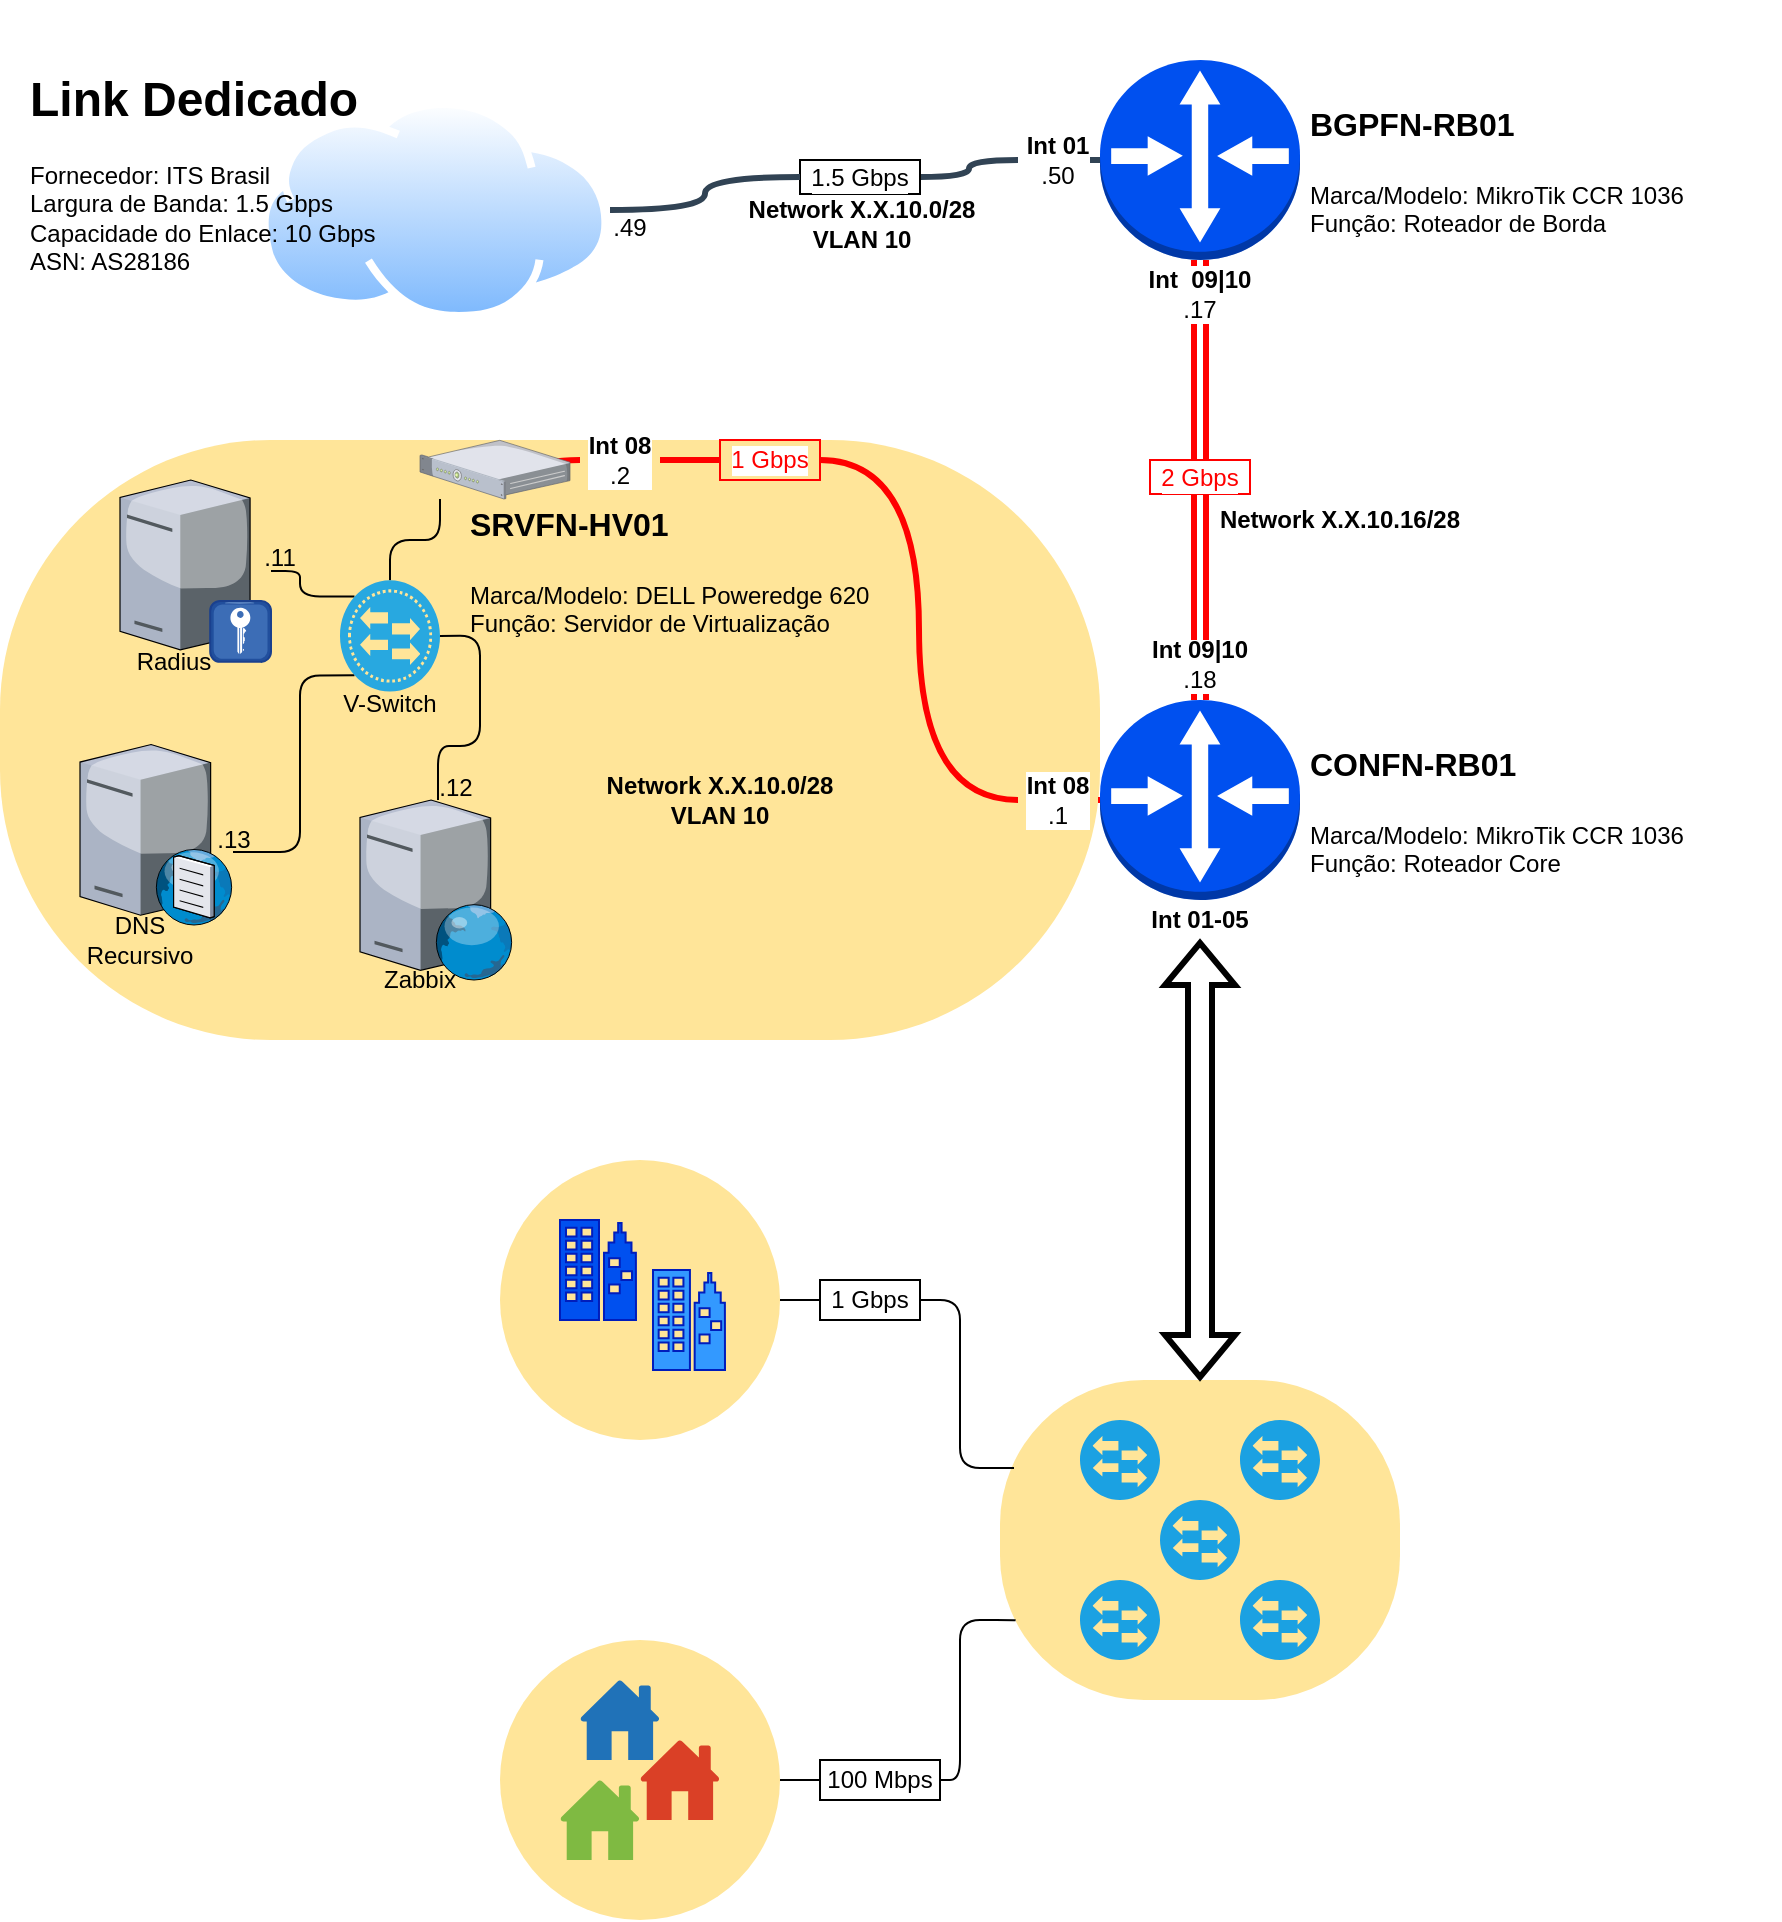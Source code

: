 <mxfile version="12.1.5" type="github" pages="1">
  <diagram id="VNT2iLOKcSL6MWKdi-43" name="Page-1">
    <mxGraphModel dx="1574" dy="851" grid="1" gridSize="10" guides="1" tooltips="1" connect="1" arrows="1" fold="1" page="1" pageScale="1" pageWidth="827" pageHeight="1169" math="0" shadow="0">
      <root>
        <mxCell id="0"/>
        <mxCell id="1" parent="0"/>
        <mxCell id="L07qHpA4tPIu6Sngrlaf-94" value="Grupos" parent="0"/>
        <mxCell id="L07qHpA4tPIu6Sngrlaf-98" value="" style="group" parent="L07qHpA4tPIu6Sngrlaf-94" vertex="1" connectable="0">
          <mxGeometry x="410" y="620" width="400" height="170" as="geometry"/>
        </mxCell>
        <mxCell id="L07qHpA4tPIu6Sngrlaf-97" value="" style="rounded=1;whiteSpace=wrap;html=1;shadow=0;labelBackgroundColor=#ffffff;arcSize=45;fillColor=#FFE599;strokeColor=none;" parent="L07qHpA4tPIu6Sngrlaf-98" vertex="1">
          <mxGeometry x="100" y="70" width="200" height="160" as="geometry"/>
        </mxCell>
        <mxCell id="L07qHpA4tPIu6Sngrlaf-22" value="" style="verticalLabelPosition=bottom;html=1;fillColor=#1ba1e2;verticalAlign=top;points=[[0.145,0.145,0],[0.856,0.145,0],[0.855,0.855,0],[0.145,0.855,0],[0.5,0,0], [1,0.5,0], [0.5,1,0],[0,0.5,0]];pointerEvents=1;align=center;shape=mxgraph.cisco_safe.capability.l2_switching;strokeColor=#006EAF;fontColor=#ffffff;flipH=0;" parent="L07qHpA4tPIu6Sngrlaf-98" vertex="1">
          <mxGeometry x="140" y="170" width="40" height="40" as="geometry"/>
        </mxCell>
        <mxCell id="L07qHpA4tPIu6Sngrlaf-91" value="" style="verticalLabelPosition=bottom;html=1;fillColor=#1ba1e2;verticalAlign=top;points=[[0.145,0.145,0],[0.856,0.145,0],[0.855,0.855,0],[0.145,0.855,0],[0.5,0,0], [1,0.5,0], [0.5,1,0],[0,0.5,0]];pointerEvents=1;align=center;shape=mxgraph.cisco_safe.capability.l2_switching;strokeColor=#006EAF;fontColor=#ffffff;flipH=0;" parent="L07qHpA4tPIu6Sngrlaf-98" vertex="1">
          <mxGeometry x="180" y="130" width="40" height="40" as="geometry"/>
        </mxCell>
        <mxCell id="L07qHpA4tPIu6Sngrlaf-90" value="" style="verticalLabelPosition=bottom;html=1;fillColor=#1ba1e2;verticalAlign=top;points=[[0.145,0.145,0],[0.856,0.145,0],[0.855,0.855,0],[0.145,0.855,0],[0.5,0,0], [1,0.5,0], [0.5,1,0],[0,0.5,0]];pointerEvents=1;align=center;shape=mxgraph.cisco_safe.capability.l2_switching;strokeColor=#006EAF;fontColor=#ffffff;flipH=0;" parent="L07qHpA4tPIu6Sngrlaf-98" vertex="1">
          <mxGeometry x="140" y="90" width="40" height="40" as="geometry"/>
        </mxCell>
        <mxCell id="L07qHpA4tPIu6Sngrlaf-92" value="" style="verticalLabelPosition=bottom;html=1;fillColor=#1ba1e2;verticalAlign=top;points=[[0.145,0.145,0],[0.856,0.145,0],[0.855,0.855,0],[0.145,0.855,0],[0.5,0,0], [1,0.5,0], [0.5,1,0],[0,0.5,0]];pointerEvents=1;align=center;shape=mxgraph.cisco_safe.capability.l2_switching;strokeColor=#006EAF;fontColor=#ffffff;flipH=0;" parent="L07qHpA4tPIu6Sngrlaf-98" vertex="1">
          <mxGeometry x="220" y="90" width="40" height="40" as="geometry"/>
        </mxCell>
        <mxCell id="L07qHpA4tPIu6Sngrlaf-93" value="" style="verticalLabelPosition=bottom;html=1;fillColor=#1ba1e2;verticalAlign=top;points=[[0.145,0.145,0],[0.856,0.145,0],[0.855,0.855,0],[0.145,0.855,0],[0.5,0,0], [1,0.5,0], [0.5,1,0],[0,0.5,0]];pointerEvents=1;align=center;shape=mxgraph.cisco_safe.capability.l2_switching;strokeColor=#006EAF;fontColor=#ffffff;flipH=0;" parent="L07qHpA4tPIu6Sngrlaf-98" vertex="1">
          <mxGeometry x="220" y="170" width="40" height="40" as="geometry"/>
        </mxCell>
        <mxCell id="L07qHpA4tPIu6Sngrlaf-102" value="" style="ellipse;whiteSpace=wrap;html=1;aspect=fixed;shadow=0;labelBackgroundColor=#ffffff;fillColor=#FFE599;strokeColor=none;" parent="L07qHpA4tPIu6Sngrlaf-94" vertex="1">
          <mxGeometry x="260" y="580" width="140" height="140" as="geometry"/>
        </mxCell>
        <mxCell id="L07qHpA4tPIu6Sngrlaf-103" value="" style="ellipse;whiteSpace=wrap;html=1;aspect=fixed;shadow=0;labelBackgroundColor=#ffffff;fillColor=#FFE599;strokeColor=none;" parent="L07qHpA4tPIu6Sngrlaf-94" vertex="1">
          <mxGeometry x="260" y="820" width="140" height="140" as="geometry"/>
        </mxCell>
        <mxCell id="L07qHpA4tPIu6Sngrlaf-12" value="" style="pointerEvents=1;shadow=0;dashed=0;html=1;strokeColor=none;labelPosition=center;verticalLabelPosition=bottom;verticalAlign=top;outlineConnect=0;align=center;shape=mxgraph.office.concepts.home;fillColor=#2072B8;" parent="L07qHpA4tPIu6Sngrlaf-94" vertex="1">
          <mxGeometry x="300" y="840" width="40" height="40" as="geometry"/>
        </mxCell>
        <mxCell id="L07qHpA4tPIu6Sngrlaf-13" value="" style="pointerEvents=1;shadow=0;dashed=0;html=1;strokeColor=none;labelPosition=center;verticalLabelPosition=bottom;verticalAlign=top;outlineConnect=0;align=center;shape=mxgraph.office.concepts.home;fillColor=#DA4026;" parent="L07qHpA4tPIu6Sngrlaf-94" vertex="1">
          <mxGeometry x="330" y="870" width="40" height="40" as="geometry"/>
        </mxCell>
        <mxCell id="L07qHpA4tPIu6Sngrlaf-14" value="" style="pointerEvents=1;shadow=0;dashed=0;html=1;strokeColor=none;labelPosition=center;verticalLabelPosition=bottom;verticalAlign=top;outlineConnect=0;align=center;shape=mxgraph.office.concepts.home;fillColor=#7FBA42;" parent="L07qHpA4tPIu6Sngrlaf-94" vertex="1">
          <mxGeometry x="290" y="890" width="40" height="40" as="geometry"/>
        </mxCell>
        <mxCell id="nwbIhPX5BDSDUk8YW6Fk-15" value="" style="group" vertex="1" connectable="0" parent="L07qHpA4tPIu6Sngrlaf-94">
          <mxGeometry x="10" y="220" width="550" height="330" as="geometry"/>
        </mxCell>
        <mxCell id="nwbIhPX5BDSDUk8YW6Fk-16" value="" style="rounded=1;whiteSpace=wrap;html=1;shadow=0;labelBackgroundColor=#ffffff;arcSize=45;fillColor=#FFE599;strokeColor=none;" vertex="1" parent="nwbIhPX5BDSDUk8YW6Fk-15">
          <mxGeometry width="550" height="300" as="geometry"/>
        </mxCell>
        <mxCell id="L07qHpA4tPIu6Sngrlaf-41" style="edgeStyle=orthogonalEdgeStyle;curved=1;orthogonalLoop=1;jettySize=auto;html=1;exitX=0;exitY=0.5;exitDx=0;exitDy=0;exitPerimeter=0;endArrow=none;endFill=0;strokeColor=#FF0000;strokeWidth=3;" parent="nwbIhPX5BDSDUk8YW6Fk-15" source="nwbIhPX5BDSDUk8YW6Fk-2" target="L07qHpA4tPIu6Sngrlaf-26" edge="1">
          <mxGeometry relative="1" as="geometry"/>
        </mxCell>
        <mxCell id="nwbIhPX5BDSDUk8YW6Fk-66" style="edgeStyle=orthogonalEdgeStyle;rounded=1;orthogonalLoop=1;jettySize=auto;html=1;exitX=0.145;exitY=0.145;exitDx=0;exitDy=0;exitPerimeter=0;endArrow=none;endFill=0;strokeColor=#000000;" edge="1" parent="nwbIhPX5BDSDUk8YW6Fk-15" source="L07qHpA4tPIu6Sngrlaf-42" target="L07qHpA4tPIu6Sngrlaf-24">
          <mxGeometry relative="1" as="geometry"/>
        </mxCell>
        <mxCell id="nwbIhPX5BDSDUk8YW6Fk-68" style="edgeStyle=orthogonalEdgeStyle;rounded=1;orthogonalLoop=1;jettySize=auto;html=1;exitX=0.145;exitY=0.855;exitDx=0;exitDy=0;exitPerimeter=0;endArrow=none;endFill=0;strokeColor=#000000;" edge="1" parent="nwbIhPX5BDSDUk8YW6Fk-15" source="L07qHpA4tPIu6Sngrlaf-42" target="L07qHpA4tPIu6Sngrlaf-8">
          <mxGeometry relative="1" as="geometry">
            <Array as="points">
              <mxPoint x="150" y="118"/>
              <mxPoint x="150" y="206"/>
            </Array>
          </mxGeometry>
        </mxCell>
        <mxCell id="nwbIhPX5BDSDUk8YW6Fk-69" style="edgeStyle=orthogonalEdgeStyle;rounded=1;orthogonalLoop=1;jettySize=auto;html=1;exitX=1;exitY=0.5;exitDx=0;exitDy=0;exitPerimeter=0;endArrow=none;endFill=0;strokeColor=#000000;" edge="1" parent="nwbIhPX5BDSDUk8YW6Fk-15" source="L07qHpA4tPIu6Sngrlaf-42" target="L07qHpA4tPIu6Sngrlaf-10">
          <mxGeometry relative="1" as="geometry">
            <Array as="points">
              <mxPoint x="240" y="98"/>
              <mxPoint x="240" y="153"/>
              <mxPoint x="219" y="153"/>
            </Array>
          </mxGeometry>
        </mxCell>
        <mxCell id="nwbIhPX5BDSDUk8YW6Fk-70" style="edgeStyle=orthogonalEdgeStyle;rounded=1;orthogonalLoop=1;jettySize=auto;html=1;exitX=0.5;exitY=0;exitDx=0;exitDy=0;exitPerimeter=0;endArrow=none;endFill=0;strokeColor=#000000;" edge="1" parent="nwbIhPX5BDSDUk8YW6Fk-15" source="L07qHpA4tPIu6Sngrlaf-42" target="L07qHpA4tPIu6Sngrlaf-26">
          <mxGeometry relative="1" as="geometry">
            <Array as="points">
              <mxPoint x="195" y="50"/>
              <mxPoint x="220" y="50"/>
            </Array>
          </mxGeometry>
        </mxCell>
        <mxCell id="L07qHpA4tPIu6Sngrlaf-42" value="" style="verticalLabelPosition=bottom;html=1;fillColor=#28A8E0;verticalAlign=top;points=[[0.145,0.145,0],[0.856,0.145,0],[0.855,0.855,0],[0.145,0.855,0],[0.5,0,0], [1,0.5,0], [0.5,1,0],[0,0.5,0]];pointerEvents=1;align=center;shape=mxgraph.cisco_safe.capability.virtual_l2_switching;shadow=0;labelBackgroundColor=#ffffff;" parent="nwbIhPX5BDSDUk8YW6Fk-15" vertex="1">
          <mxGeometry x="170" y="70.167" width="50" height="55.556" as="geometry"/>
        </mxCell>
        <mxCell id="L07qHpA4tPIu6Sngrlaf-24" value="" style="verticalLabelPosition=bottom;aspect=fixed;html=1;verticalAlign=top;strokeColor=none;align=center;outlineConnect=0;shape=mxgraph.citrix.radius_server;" parent="nwbIhPX5BDSDUk8YW6Fk-15" vertex="1">
          <mxGeometry x="60" y="20" width="75.5" height="91" as="geometry"/>
        </mxCell>
        <mxCell id="L07qHpA4tPIu6Sngrlaf-10" value="" style="verticalLabelPosition=bottom;aspect=fixed;html=1;verticalAlign=top;strokeColor=none;align=center;outlineConnect=0;shape=mxgraph.citrix.web_server;" parent="nwbIhPX5BDSDUk8YW6Fk-15" vertex="1">
          <mxGeometry x="180" y="180" width="76.5" height="90" as="geometry"/>
        </mxCell>
        <mxCell id="L07qHpA4tPIu6Sngrlaf-8" value="" style="verticalLabelPosition=bottom;aspect=fixed;html=1;verticalAlign=top;strokeColor=none;align=center;outlineConnect=0;shape=mxgraph.citrix.dns_server;" parent="nwbIhPX5BDSDUk8YW6Fk-15" vertex="1">
          <mxGeometry x="40" y="150" width="76.5" height="92.5" as="geometry"/>
        </mxCell>
        <mxCell id="L07qHpA4tPIu6Sngrlaf-26" value="" style="verticalLabelPosition=bottom;aspect=fixed;html=1;verticalAlign=top;strokeColor=none;align=center;outlineConnect=0;shape=mxgraph.citrix.1u_2u_server;" parent="nwbIhPX5BDSDUk8YW6Fk-15" vertex="1">
          <mxGeometry x="210" y="0.167" width="75" height="29.325" as="geometry"/>
        </mxCell>
        <mxCell id="nwbIhPX5BDSDUk8YW6Fk-2" value="&lt;b&gt;Int 08&lt;/b&gt;&lt;br&gt;.2" style="text;html=1;strokeColor=none;fillColor=none;align=center;verticalAlign=middle;whiteSpace=wrap;rounded=0;shadow=0;labelBackgroundColor=#ffffff;" vertex="1" parent="nwbIhPX5BDSDUk8YW6Fk-15">
          <mxGeometry x="290" width="40" height="20" as="geometry"/>
        </mxCell>
        <mxCell id="nwbIhPX5BDSDUk8YW6Fk-48" value="&lt;h1&gt;&lt;font style=&quot;font-size: 16px&quot;&gt;SRVFN-HV01&lt;/font&gt;&lt;/h1&gt;&lt;div&gt;&lt;font style=&quot;font-size: 12px&quot;&gt;Marca/Modelo: DELL Poweredge 620&lt;/font&gt;&lt;/div&gt;&lt;div&gt;&lt;font style=&quot;font-size: 12px&quot;&gt;Função: Servidor de Virtualização&lt;/font&gt;&lt;/div&gt;&lt;div&gt;&lt;font style=&quot;font-size: 12px&quot;&gt;&lt;br&gt;&lt;/font&gt;&lt;/div&gt;" style="text;html=1;strokeColor=none;fillColor=none;spacing=5;spacingTop=-20;whiteSpace=wrap;overflow=hidden;rounded=0;" vertex="1" parent="nwbIhPX5BDSDUk8YW6Fk-15">
          <mxGeometry x="230" y="20" width="240" height="110" as="geometry"/>
        </mxCell>
        <mxCell id="nwbIhPX5BDSDUk8YW6Fk-49" value="DNS&lt;br&gt;Recursivo" style="text;html=1;strokeColor=none;fillColor=none;align=center;verticalAlign=middle;whiteSpace=wrap;rounded=0;" vertex="1" parent="nwbIhPX5BDSDUk8YW6Fk-15">
          <mxGeometry x="50" y="240" width="40" height="20" as="geometry"/>
        </mxCell>
        <mxCell id="nwbIhPX5BDSDUk8YW6Fk-50" value="Radius" style="text;html=1;strokeColor=none;fillColor=none;align=center;verticalAlign=middle;whiteSpace=wrap;rounded=0;" vertex="1" parent="nwbIhPX5BDSDUk8YW6Fk-15">
          <mxGeometry x="67" y="101" width="40" height="20" as="geometry"/>
        </mxCell>
        <mxCell id="nwbIhPX5BDSDUk8YW6Fk-51" value="Zabbix" style="text;html=1;strokeColor=none;fillColor=none;align=center;verticalAlign=middle;whiteSpace=wrap;rounded=0;" vertex="1" parent="nwbIhPX5BDSDUk8YW6Fk-15">
          <mxGeometry x="190" y="260" width="40" height="20" as="geometry"/>
        </mxCell>
        <mxCell id="nwbIhPX5BDSDUk8YW6Fk-65" value="V-Switch" style="text;html=1;strokeColor=none;fillColor=none;align=center;verticalAlign=middle;whiteSpace=wrap;rounded=0;" vertex="1" parent="nwbIhPX5BDSDUk8YW6Fk-15">
          <mxGeometry x="170" y="122" width="50" height="20" as="geometry"/>
        </mxCell>
        <mxCell id="nwbIhPX5BDSDUk8YW6Fk-77" value=".13" style="text;html=1;strokeColor=none;fillColor=none;align=center;verticalAlign=middle;whiteSpace=wrap;rounded=0;" vertex="1" parent="nwbIhPX5BDSDUk8YW6Fk-15">
          <mxGeometry x="97" y="190" width="40" height="20" as="geometry"/>
        </mxCell>
        <mxCell id="nwbIhPX5BDSDUk8YW6Fk-79" value=".12" style="text;html=1;strokeColor=none;fillColor=none;align=center;verticalAlign=middle;whiteSpace=wrap;rounded=0;" vertex="1" parent="nwbIhPX5BDSDUk8YW6Fk-15">
          <mxGeometry x="208" y="164" width="40" height="20" as="geometry"/>
        </mxCell>
        <mxCell id="nwbIhPX5BDSDUk8YW6Fk-71" value="Network X.X.10.0/28&lt;br&gt;VLAN 10" style="text;html=1;strokeColor=none;fillColor=none;align=center;verticalAlign=middle;whiteSpace=wrap;rounded=0;fontStyle=1" vertex="1" parent="nwbIhPX5BDSDUk8YW6Fk-15">
          <mxGeometry x="280" y="170" width="160" height="20" as="geometry"/>
        </mxCell>
        <mxCell id="nwbIhPX5BDSDUk8YW6Fk-82" value=".11" style="text;html=1;strokeColor=none;fillColor=none;align=center;verticalAlign=middle;whiteSpace=wrap;rounded=0;" vertex="1" parent="nwbIhPX5BDSDUk8YW6Fk-15">
          <mxGeometry x="120" y="49" width="40" height="20" as="geometry"/>
        </mxCell>
        <mxCell id="L07qHpA4tPIu6Sngrlaf-20" value="Conexões" parent="0"/>
        <mxCell id="L07qHpA4tPIu6Sngrlaf-35" style="edgeStyle=orthogonalEdgeStyle;orthogonalLoop=1;jettySize=auto;html=1;entryX=0;entryY=0.5;entryDx=0;entryDy=0;entryPerimeter=0;endArrow=none;endFill=0;strokeWidth=3;fillColor=#647687;strokeColor=#314354;curved=1;" parent="L07qHpA4tPIu6Sngrlaf-20" source="L07qHpA4tPIu6Sngrlaf-73" target="L07qHpA4tPIu6Sngrlaf-21" edge="1">
          <mxGeometry relative="1" as="geometry"/>
        </mxCell>
        <mxCell id="L07qHpA4tPIu6Sngrlaf-37" style="edgeStyle=orthogonalEdgeStyle;rounded=1;orthogonalLoop=1;jettySize=auto;html=1;exitX=0.5;exitY=1;exitDx=0;exitDy=0;exitPerimeter=0;entryX=0.5;entryY=0;entryDx=0;entryDy=0;entryPerimeter=0;endArrow=none;endFill=0;strokeColor=#FF0000;strokeWidth=3;shape=link;" parent="L07qHpA4tPIu6Sngrlaf-20" source="L07qHpA4tPIu6Sngrlaf-85" target="L07qHpA4tPIu6Sngrlaf-33" edge="1">
          <mxGeometry relative="1" as="geometry"/>
        </mxCell>
        <mxCell id="L07qHpA4tPIu6Sngrlaf-73" value="&lt;b&gt;Int 01&lt;/b&gt;&lt;br&gt;.50" style="text;html=1;strokeColor=none;fillColor=none;align=center;verticalAlign=middle;whiteSpace=wrap;rounded=0;shadow=0;labelBackgroundColor=#ffffff;" parent="L07qHpA4tPIu6Sngrlaf-20" vertex="1">
          <mxGeometry x="519" y="70" width="40" height="20" as="geometry"/>
        </mxCell>
        <mxCell id="L07qHpA4tPIu6Sngrlaf-74" style="edgeStyle=orthogonalEdgeStyle;orthogonalLoop=1;jettySize=auto;html=1;entryX=0;entryY=0.5;entryDx=0;entryDy=0;entryPerimeter=0;endArrow=none;endFill=0;strokeWidth=3;fillColor=#647687;strokeColor=#314354;curved=1;" parent="L07qHpA4tPIu6Sngrlaf-20" source="nwbIhPX5BDSDUk8YW6Fk-31" target="L07qHpA4tPIu6Sngrlaf-73" edge="1">
          <mxGeometry relative="1" as="geometry">
            <mxPoint x="354.999" y="104.714" as="sourcePoint"/>
            <mxPoint x="560.286" y="80.429" as="targetPoint"/>
          </mxGeometry>
        </mxCell>
        <mxCell id="L07qHpA4tPIu6Sngrlaf-87" style="edgeStyle=orthogonalEdgeStyle;rounded=1;orthogonalLoop=1;jettySize=auto;html=1;endArrow=none;endFill=0;strokeColor=#FF0000;strokeWidth=3;shape=link;exitX=0.5;exitY=1;exitDx=0;exitDy=0;exitPerimeter=0;" parent="L07qHpA4tPIu6Sngrlaf-20" source="L07qHpA4tPIu6Sngrlaf-85" edge="1">
          <mxGeometry relative="1" as="geometry">
            <mxPoint x="610" y="278" as="sourcePoint"/>
            <mxPoint x="610" y="327" as="targetPoint"/>
          </mxGeometry>
        </mxCell>
        <mxCell id="L07qHpA4tPIu6Sngrlaf-100" style="edgeStyle=none;shape=flexArrow;rounded=0;orthogonalLoop=1;jettySize=auto;html=1;exitX=0.5;exitY=0;exitDx=0;exitDy=0;startArrow=none;startFill=0;endArrow=none;endFill=0;strokeColor=#000000;strokeWidth=3;entryX=0.5;entryY=1;entryDx=0;entryDy=0;entryPerimeter=0;" parent="L07qHpA4tPIu6Sngrlaf-20" source="L07qHpA4tPIu6Sngrlaf-88" target="L07qHpA4tPIu6Sngrlaf-33" edge="1">
          <mxGeometry relative="1" as="geometry">
            <mxPoint x="610" y="585.5" as="targetPoint"/>
          </mxGeometry>
        </mxCell>
        <mxCell id="nwbIhPX5BDSDUk8YW6Fk-3" style="edgeStyle=orthogonalEdgeStyle;curved=1;orthogonalLoop=1;jettySize=auto;html=1;exitX=0;exitY=0.5;exitDx=0;exitDy=0;exitPerimeter=0;endArrow=none;endFill=0;strokeColor=#FF0000;strokeWidth=3;" edge="1" parent="L07qHpA4tPIu6Sngrlaf-20" source="nwbIhPX5BDSDUk8YW6Fk-4" target="nwbIhPX5BDSDUk8YW6Fk-2">
          <mxGeometry relative="1" as="geometry">
            <mxPoint x="420" y="505" as="sourcePoint"/>
            <mxPoint x="220" y="551" as="targetPoint"/>
          </mxGeometry>
        </mxCell>
        <mxCell id="nwbIhPX5BDSDUk8YW6Fk-4" value="&lt;font color=&quot;#ff0000&quot;&gt;1 Gbps&lt;/font&gt;" style="text;html=1;strokeColor=#FF0000;fillColor=none;align=center;verticalAlign=middle;whiteSpace=wrap;rounded=0;shadow=0;labelBackgroundColor=#ffffff;" vertex="1" parent="L07qHpA4tPIu6Sngrlaf-20">
          <mxGeometry x="370" y="220" width="50" height="20" as="geometry"/>
        </mxCell>
        <mxCell id="nwbIhPX5BDSDUk8YW6Fk-5" style="edgeStyle=orthogonalEdgeStyle;curved=1;orthogonalLoop=1;jettySize=auto;html=1;endArrow=none;endFill=0;strokeColor=#FF0000;strokeWidth=3;entryX=1;entryY=0.5;entryDx=0;entryDy=0;" edge="1" parent="L07qHpA4tPIu6Sngrlaf-20" source="L07qHpA4tPIu6Sngrlaf-79" target="nwbIhPX5BDSDUk8YW6Fk-4">
          <mxGeometry relative="1" as="geometry">
            <mxPoint x="440" y="495" as="sourcePoint"/>
            <mxPoint x="270" y="560" as="targetPoint"/>
          </mxGeometry>
        </mxCell>
        <mxCell id="L07qHpA4tPIu6Sngrlaf-79" value="&lt;b&gt;Int 08&lt;/b&gt;&lt;br&gt;.1" style="text;html=1;strokeColor=none;fillColor=none;align=center;verticalAlign=middle;whiteSpace=wrap;rounded=0;shadow=0;labelBackgroundColor=#ffffff;" parent="L07qHpA4tPIu6Sngrlaf-20" vertex="1">
          <mxGeometry x="519" y="390" width="40" height="20" as="geometry"/>
        </mxCell>
        <mxCell id="nwbIhPX5BDSDUk8YW6Fk-8" style="edgeStyle=orthogonalEdgeStyle;curved=1;orthogonalLoop=1;jettySize=auto;html=1;endArrow=none;endFill=0;strokeColor=#FF0000;strokeWidth=3;" edge="1" parent="L07qHpA4tPIu6Sngrlaf-20" source="L07qHpA4tPIu6Sngrlaf-33" target="L07qHpA4tPIu6Sngrlaf-79">
          <mxGeometry relative="1" as="geometry">
            <mxPoint x="560" y="400" as="sourcePoint"/>
            <mxPoint x="430" y="430" as="targetPoint"/>
            <Array as="points">
              <mxPoint x="550" y="400"/>
              <mxPoint x="550" y="400"/>
            </Array>
          </mxGeometry>
        </mxCell>
        <mxCell id="L07qHpA4tPIu6Sngrlaf-88" value="&lt;b&gt;Int 01-05&lt;br&gt;&lt;/b&gt;" style="text;html=1;strokeColor=none;fillColor=none;align=center;verticalAlign=middle;whiteSpace=wrap;rounded=0;shadow=0;labelBackgroundColor=#ffffff;" parent="L07qHpA4tPIu6Sngrlaf-20" vertex="1">
          <mxGeometry x="580" y="450" width="60" height="20" as="geometry"/>
        </mxCell>
        <mxCell id="nwbIhPX5BDSDUk8YW6Fk-13" style="edgeStyle=none;shape=flexArrow;rounded=0;orthogonalLoop=1;jettySize=auto;html=1;exitX=0.5;exitY=0;exitDx=0;exitDy=0;startArrow=block;startFill=0;endArrow=block;endFill=0;strokeColor=#000000;strokeWidth=3;entryX=0.5;entryY=1;entryDx=0;entryDy=0;entryPerimeter=0;" edge="1" parent="L07qHpA4tPIu6Sngrlaf-20" source="L07qHpA4tPIu6Sngrlaf-97" target="L07qHpA4tPIu6Sngrlaf-88">
          <mxGeometry relative="1" as="geometry">
            <mxPoint x="610" y="630" as="sourcePoint"/>
            <mxPoint x="610" y="430" as="targetPoint"/>
          </mxGeometry>
        </mxCell>
        <mxCell id="nwbIhPX5BDSDUk8YW6Fk-22" value="&lt;font color=&quot;#ff0000&quot;&gt;2 Gbps&lt;/font&gt;" style="text;html=1;strokeColor=#FF0000;fillColor=none;align=center;verticalAlign=middle;whiteSpace=wrap;rounded=0;shadow=0;labelBackgroundColor=#ffffff;" vertex="1" parent="L07qHpA4tPIu6Sngrlaf-20">
          <mxGeometry x="585" y="230" width="50" height="17" as="geometry"/>
        </mxCell>
        <mxCell id="nwbIhPX5BDSDUk8YW6Fk-23" style="edgeStyle=orthogonalEdgeStyle;rounded=1;orthogonalLoop=1;jettySize=auto;html=1;entryX=0.5;entryY=0;entryDx=0;entryDy=0;entryPerimeter=0;endArrow=none;endFill=0;strokeColor=#FF0000;strokeWidth=3;shape=link;exitX=0.5;exitY=1;exitDx=0;exitDy=0;exitPerimeter=0;" edge="1" parent="L07qHpA4tPIu6Sngrlaf-20" source="L07qHpA4tPIu6Sngrlaf-76" target="nwbIhPX5BDSDUk8YW6Fk-22">
          <mxGeometry relative="1" as="geometry">
            <mxPoint x="610" y="130" as="sourcePoint"/>
            <mxPoint x="610" y="300" as="targetPoint"/>
          </mxGeometry>
        </mxCell>
        <mxCell id="L07qHpA4tPIu6Sngrlaf-76" value="&lt;b&gt;Int&amp;nbsp; 09|10&lt;/b&gt;&lt;br&gt;.17" style="text;html=1;strokeColor=none;fillColor=none;align=center;verticalAlign=middle;whiteSpace=wrap;rounded=0;shadow=0;labelBackgroundColor=#ffffff;" parent="L07qHpA4tPIu6Sngrlaf-20" vertex="1">
          <mxGeometry x="580" y="133" width="60" height="27" as="geometry"/>
        </mxCell>
        <mxCell id="nwbIhPX5BDSDUk8YW6Fk-24" style="edgeStyle=orthogonalEdgeStyle;rounded=1;orthogonalLoop=1;jettySize=auto;html=1;entryX=0.5;entryY=0;entryDx=0;entryDy=0;entryPerimeter=0;endArrow=none;endFill=0;strokeColor=#FF0000;strokeWidth=3;shape=link;exitX=0.5;exitY=1;exitDx=0;exitDy=0;exitPerimeter=0;" edge="1" parent="L07qHpA4tPIu6Sngrlaf-20" source="L07qHpA4tPIu6Sngrlaf-21" target="L07qHpA4tPIu6Sngrlaf-76">
          <mxGeometry relative="1" as="geometry">
            <mxPoint x="610.238" y="130" as="sourcePoint"/>
            <mxPoint x="615" y="200" as="targetPoint"/>
          </mxGeometry>
        </mxCell>
        <mxCell id="nwbIhPX5BDSDUk8YW6Fk-31" value="1.5 Gbps" style="text;html=1;strokeColor=#000000;fillColor=none;align=center;verticalAlign=middle;whiteSpace=wrap;rounded=0;shadow=0;labelBackgroundColor=#ffffff;" vertex="1" parent="L07qHpA4tPIu6Sngrlaf-20">
          <mxGeometry x="410" y="80" width="60" height="17" as="geometry"/>
        </mxCell>
        <mxCell id="nwbIhPX5BDSDUk8YW6Fk-32" style="edgeStyle=orthogonalEdgeStyle;orthogonalLoop=1;jettySize=auto;html=1;entryX=0;entryY=0.5;entryDx=0;entryDy=0;entryPerimeter=0;endArrow=none;endFill=0;strokeWidth=3;fillColor=#647687;strokeColor=#314354;curved=1;" edge="1" parent="L07qHpA4tPIu6Sngrlaf-20" source="L07qHpA4tPIu6Sngrlaf-31" target="nwbIhPX5BDSDUk8YW6Fk-31">
          <mxGeometry relative="1" as="geometry">
            <mxPoint x="355.0" y="105.069" as="sourcePoint"/>
            <mxPoint x="510.345" y="80.241" as="targetPoint"/>
          </mxGeometry>
        </mxCell>
        <mxCell id="L07qHpA4tPIu6Sngrlaf-85" value="&lt;b&gt;Int&amp;nbsp;09|10&lt;/b&gt;&lt;br&gt;.18" style="text;html=1;strokeColor=none;fillColor=none;align=center;verticalAlign=middle;whiteSpace=wrap;rounded=0;shadow=0;labelBackgroundColor=#ffffff;" parent="L07qHpA4tPIu6Sngrlaf-20" vertex="1">
          <mxGeometry x="590" y="320" width="40" height="24" as="geometry"/>
        </mxCell>
        <mxCell id="nwbIhPX5BDSDUk8YW6Fk-87" style="edgeStyle=orthogonalEdgeStyle;rounded=1;orthogonalLoop=1;jettySize=auto;html=1;endArrow=none;endFill=0;strokeColor=#FF0000;strokeWidth=3;shape=link;exitX=0.5;exitY=1;exitDx=0;exitDy=0;exitPerimeter=0;" edge="1" parent="L07qHpA4tPIu6Sngrlaf-20" source="nwbIhPX5BDSDUk8YW6Fk-22" target="L07qHpA4tPIu6Sngrlaf-85">
          <mxGeometry relative="1" as="geometry">
            <mxPoint x="610.047" y="247.047" as="sourcePoint"/>
            <mxPoint x="610" y="327" as="targetPoint"/>
          </mxGeometry>
        </mxCell>
        <mxCell id="L07qHpA4tPIu6Sngrlaf-2" value="Equipamentos" parent="0"/>
        <mxCell id="L07qHpA4tPIu6Sngrlaf-19" value="" style="verticalLabelPosition=bottom;html=1;verticalAlign=top;align=center;strokeColor=#001DBC;fillColor=#3399FF;shape=mxgraph.azure.enterprise;pointerEvents=1;shadow=0;labelBackgroundColor=none;fontColor=#ffffff;" parent="L07qHpA4tPIu6Sngrlaf-2" vertex="1">
          <mxGeometry x="336.5" y="635" width="36" height="50" as="geometry"/>
        </mxCell>
        <object label="" placeholders="1" ROTEADOR="Mikrotik CCR1036" id="L07qHpA4tPIu6Sngrlaf-21">
          <mxCell style="outlineConnect=0;dashed=0;verticalLabelPosition=bottom;verticalAlign=top;align=center;html=1;shape=mxgraph.aws3.router;fillColor=#0050ef;strokeColor=#001DBC;fontColor=#ffffff;labelBorderColor=none;labelBackgroundColor=none;shadow=0;noLabel=0;" parent="L07qHpA4tPIu6Sngrlaf-2" vertex="1">
            <mxGeometry x="560" y="30" width="100" height="100" as="geometry"/>
          </mxCell>
        </object>
        <object label="" placeholders="1" ROTEADOR="Mikrotik CCR1036" id="L07qHpA4tPIu6Sngrlaf-33">
          <mxCell style="outlineConnect=0;dashed=0;verticalLabelPosition=bottom;verticalAlign=top;align=center;html=1;shape=mxgraph.aws3.router;fillColor=#0050ef;strokeColor=#001DBC;fontColor=#ffffff;labelBorderColor=none;labelBackgroundColor=none;shadow=0;noLabel=0;" parent="L07qHpA4tPIu6Sngrlaf-2" vertex="1">
            <mxGeometry x="560" y="350" width="100" height="100" as="geometry"/>
          </mxCell>
        </object>
        <mxCell id="L07qHpA4tPIu6Sngrlaf-36" value="" style="group" parent="L07qHpA4tPIu6Sngrlaf-2" vertex="1" connectable="0">
          <mxGeometry x="140" width="220" height="160" as="geometry"/>
        </mxCell>
        <mxCell id="L07qHpA4tPIu6Sngrlaf-31" value="" style="aspect=fixed;perimeter=ellipsePerimeter;html=1;align=center;shadow=0;dashed=0;spacingTop=3;image;image=img/lib/active_directory/internet_cloud.svg;" parent="L07qHpA4tPIu6Sngrlaf-36" vertex="1">
          <mxGeometry y="50" width="175" height="110" as="geometry"/>
        </mxCell>
        <mxCell id="L07qHpA4tPIu6Sngrlaf-32" value="" style="shape=image;imageAspect=0;aspect=fixed;verticalLabelPosition=bottom;verticalAlign=top;image=https://youcast.tv.br/wp-content/uploads/2018/04/itsBrasil-01.png;" parent="L07qHpA4tPIu6Sngrlaf-36" vertex="1">
          <mxGeometry x="60" width="160" height="160" as="geometry"/>
        </mxCell>
        <mxCell id="nwbIhPX5BDSDUk8YW6Fk-75" value=".49" style="text;html=1;strokeColor=none;fillColor=none;align=center;verticalAlign=middle;whiteSpace=wrap;rounded=0;" vertex="1" parent="L07qHpA4tPIu6Sngrlaf-36">
          <mxGeometry x="165" y="104" width="40" height="20" as="geometry"/>
        </mxCell>
        <mxCell id="L07qHpA4tPIu6Sngrlaf-101" value="" style="verticalLabelPosition=bottom;html=1;verticalAlign=top;align=center;strokeColor=#001DBC;fillColor=#0050ef;shape=mxgraph.azure.enterprise;pointerEvents=1;shadow=0;labelBackgroundColor=none;fontColor=#ffffff;" parent="L07qHpA4tPIu6Sngrlaf-2" vertex="1">
          <mxGeometry x="290" y="610" width="38" height="50" as="geometry"/>
        </mxCell>
        <mxCell id="nwbIhPX5BDSDUk8YW6Fk-19" style="edgeStyle=orthogonalEdgeStyle;rounded=1;orthogonalLoop=1;jettySize=auto;html=1;exitX=0;exitY=0.5;exitDx=0;exitDy=0;entryX=1;entryY=0.5;entryDx=0;entryDy=0;endArrow=none;endFill=0;" edge="1" parent="L07qHpA4tPIu6Sngrlaf-2" source="nwbIhPX5BDSDUk8YW6Fk-36" target="L07qHpA4tPIu6Sngrlaf-102">
          <mxGeometry relative="1" as="geometry"/>
        </mxCell>
        <mxCell id="nwbIhPX5BDSDUk8YW6Fk-33" value="&lt;h1&gt;&lt;font style=&quot;font-size: 16px&quot;&gt;BGPFN-RB01&lt;/font&gt;&lt;/h1&gt;&lt;div&gt;&lt;font style=&quot;font-size: 12px&quot;&gt;Marca/Modelo: MikroTik CCR 1036&lt;/font&gt;&lt;/div&gt;&lt;div&gt;&lt;font style=&quot;font-size: 12px&quot;&gt;Função: Roteador de Borda&lt;/font&gt;&lt;/div&gt;&lt;div&gt;&lt;font style=&quot;font-size: 12px&quot;&gt;&lt;br&gt;&lt;/font&gt;&lt;/div&gt;" style="text;html=1;strokeColor=none;fillColor=none;spacing=5;spacingTop=-20;whiteSpace=wrap;overflow=hidden;rounded=0;" vertex="1" parent="L07qHpA4tPIu6Sngrlaf-2">
          <mxGeometry x="660" y="40" width="240" height="110" as="geometry"/>
        </mxCell>
        <mxCell id="nwbIhPX5BDSDUk8YW6Fk-34" value="&lt;h1&gt;&lt;font style=&quot;font-size: 16px&quot;&gt;CONFN-RB01&lt;/font&gt;&lt;/h1&gt;&lt;div&gt;&lt;font style=&quot;font-size: 12px&quot;&gt;Marca/Modelo: MikroTik CCR 1036&lt;/font&gt;&lt;/div&gt;&lt;div&gt;&lt;font style=&quot;font-size: 12px&quot;&gt;Função: Roteador Core&lt;br&gt;&lt;br&gt;&lt;/font&gt;&lt;/div&gt;&lt;div&gt;&lt;font style=&quot;font-size: 12px&quot;&gt;&lt;br&gt;&lt;/font&gt;&lt;/div&gt;" style="text;html=1;strokeColor=none;fillColor=none;spacing=5;spacingTop=-20;whiteSpace=wrap;overflow=hidden;rounded=0;" vertex="1" parent="L07qHpA4tPIu6Sngrlaf-2">
          <mxGeometry x="660" y="360" width="240" height="80" as="geometry"/>
        </mxCell>
        <mxCell id="nwbIhPX5BDSDUk8YW6Fk-36" value="1 Gbps" style="text;html=1;strokeColor=#000000;fillColor=none;align=center;verticalAlign=middle;whiteSpace=wrap;rounded=0;shadow=0;labelBackgroundColor=#ffffff;" vertex="1" parent="L07qHpA4tPIu6Sngrlaf-2">
          <mxGeometry x="420" y="640" width="50" height="20" as="geometry"/>
        </mxCell>
        <mxCell id="nwbIhPX5BDSDUk8YW6Fk-39" style="edgeStyle=orthogonalEdgeStyle;rounded=1;orthogonalLoop=1;jettySize=auto;html=1;exitX=0.035;exitY=0.275;exitDx=0;exitDy=0;entryX=1;entryY=0.5;entryDx=0;entryDy=0;endArrow=none;endFill=0;exitPerimeter=0;" edge="1" parent="L07qHpA4tPIu6Sngrlaf-2" source="L07qHpA4tPIu6Sngrlaf-97" target="nwbIhPX5BDSDUk8YW6Fk-36">
          <mxGeometry relative="1" as="geometry">
            <mxPoint x="517.023" y="693.93" as="sourcePoint"/>
            <mxPoint x="400.047" y="649.977" as="targetPoint"/>
          </mxGeometry>
        </mxCell>
        <mxCell id="nwbIhPX5BDSDUk8YW6Fk-42" style="edgeStyle=orthogonalEdgeStyle;rounded=1;orthogonalLoop=1;jettySize=auto;html=1;exitX=1;exitY=0.5;exitDx=0;exitDy=0;endArrow=none;endFill=0;strokeColor=#000000;" edge="1" parent="L07qHpA4tPIu6Sngrlaf-2" source="L07qHpA4tPIu6Sngrlaf-103">
          <mxGeometry relative="1" as="geometry">
            <mxPoint x="399.714" y="890.143" as="sourcePoint"/>
            <mxPoint x="420" y="890" as="targetPoint"/>
          </mxGeometry>
        </mxCell>
        <mxCell id="L07qHpA4tPIu6Sngrlaf-72" value="Portas/Link" parent="0"/>
        <mxCell id="nwbIhPX5BDSDUk8YW6Fk-1" value="Endereçamento" parent="0"/>
        <mxCell id="nwbIhPX5BDSDUk8YW6Fk-80" style="edgeStyle=orthogonalEdgeStyle;rounded=1;orthogonalLoop=1;jettySize=auto;html=1;exitX=1;exitY=0.5;exitDx=0;exitDy=0;endArrow=none;endFill=0;strokeColor=#000000;entryX=0.039;entryY=0.751;entryDx=0;entryDy=0;entryPerimeter=0;" edge="1" parent="nwbIhPX5BDSDUk8YW6Fk-1" source="nwbIhPX5BDSDUk8YW6Fk-40" target="L07qHpA4tPIu6Sngrlaf-97">
          <mxGeometry relative="1" as="geometry">
            <mxPoint x="518" y="811" as="targetPoint"/>
            <Array as="points">
              <mxPoint x="490" y="890"/>
              <mxPoint x="490" y="810"/>
              <mxPoint x="516" y="810"/>
            </Array>
          </mxGeometry>
        </mxCell>
        <mxCell id="nwbIhPX5BDSDUk8YW6Fk-40" value="100 Mbps" style="text;html=1;strokeColor=#000000;fillColor=none;align=center;verticalAlign=middle;whiteSpace=wrap;rounded=0;shadow=0;labelBackgroundColor=#ffffff;comic=0;glass=0;" vertex="1" parent="nwbIhPX5BDSDUk8YW6Fk-1">
          <mxGeometry x="420" y="880" width="60" height="20" as="geometry"/>
        </mxCell>
        <mxCell id="nwbIhPX5BDSDUk8YW6Fk-81" value="Network X.X.10.0/28&lt;br&gt;VLAN 10" style="text;html=1;strokeColor=none;fillColor=none;align=center;verticalAlign=middle;whiteSpace=wrap;rounded=0;fontStyle=1" vertex="1" parent="nwbIhPX5BDSDUk8YW6Fk-1">
          <mxGeometry x="361" y="102" width="160" height="20" as="geometry"/>
        </mxCell>
        <mxCell id="nwbIhPX5BDSDUk8YW6Fk-84" value="&lt;h1&gt;Link Dedicado&lt;/h1&gt;&lt;p&gt;Fornecedor: ITS Brasil&lt;br&gt;Largura de Banda: 1.5 Gbps&lt;br&gt;Capacidade do Enlace: 10 Gbps&lt;br&gt;ASN: AS28186&lt;/p&gt;" style="text;html=1;strokeColor=none;fillColor=none;spacing=5;spacingTop=-20;whiteSpace=wrap;overflow=hidden;rounded=0;shadow=0;glass=0;comic=0;" vertex="1" parent="nwbIhPX5BDSDUk8YW6Fk-1">
          <mxGeometry x="20" y="30" width="190" height="120" as="geometry"/>
        </mxCell>
        <mxCell id="nwbIhPX5BDSDUk8YW6Fk-85" value="Network X.X.10.16/28" style="text;html=1;strokeColor=none;fillColor=none;align=center;verticalAlign=middle;whiteSpace=wrap;rounded=0;fontStyle=1" vertex="1" parent="nwbIhPX5BDSDUk8YW6Fk-1">
          <mxGeometry x="600" y="250" width="160" height="20" as="geometry"/>
        </mxCell>
      </root>
    </mxGraphModel>
  </diagram>
</mxfile>
